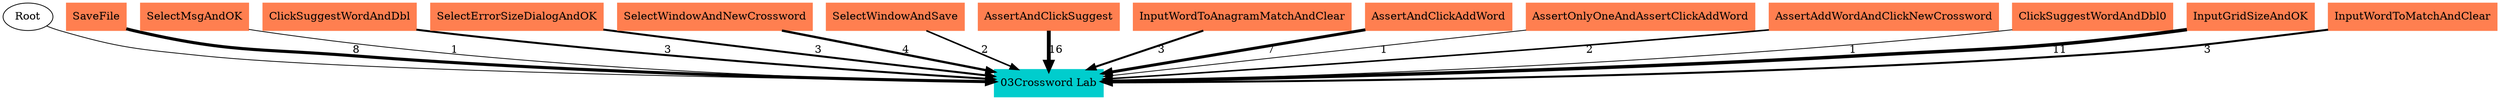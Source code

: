 // TS <-> UK
digraph {
	Root
	SaveFile [color=coral shape=box style=filled]
	SelectMsgAndOK [color=coral shape=box style=filled]
	ClickSuggestWordAndDbl [color=coral shape=box style=filled]
	SelectErrorSizeDialogAndOK [color=coral shape=box style=filled]
	SelectWindowAndNewCrossword [color=coral shape=box style=filled]
	SelectWindowAndSave [color=coral shape=box style=filled]
	AssertAndClickSuggest [color=coral shape=box style=filled]
	InputWordToAnagramMatchAndClear [color=coral shape=box style=filled]
	AssertAndClickAddWord [color=coral shape=box style=filled]
	AssertOnlyOneAndAssertClickAddWord [color=coral shape=box style=filled]
	AssertAddWordAndClickNewCrossword [color=coral shape=box style=filled]
	ClickSuggestWordAndDbl0 [color=coral shape=box style=filled]
	InputGridSizeAndOK [color=coral shape=box style=filled]
	InputWordToMatchAndClear [color=coral shape=box style=filled]
	"03Crossword Lab" [color=cyan3 shape=box style=filled]
		Root -> "03Crossword Lab"
		AssertOnlyOneAndAssertClickAddWord -> "03Crossword Lab" [label=1 penwidth=1.0]
		SelectWindowAndNewCrossword -> "03Crossword Lab" [label=4 penwidth=3.0]
		InputWordToMatchAndClear -> "03Crossword Lab" [label=3 penwidth=2.58496250072]
		SelectErrorSizeDialogAndOK -> "03Crossword Lab" [label=3 penwidth=2.58496250072]
		SaveFile -> "03Crossword Lab" [label=8 penwidth=4.0]
		InputGridSizeAndOK -> "03Crossword Lab" [label=11 penwidth=4.45943161864]
		ClickSuggestWordAndDbl -> "03Crossword Lab" [label=3 penwidth=2.58496250072]
		AssertAddWordAndClickNewCrossword -> "03Crossword Lab" [label=2 penwidth=2.0]
		InputWordToAnagramMatchAndClear -> "03Crossword Lab" [label=3 penwidth=2.58496250072]
		SelectMsgAndOK -> "03Crossword Lab" [label=1 penwidth=1.0]
		SelectWindowAndSave -> "03Crossword Lab" [label=2 penwidth=2.0]
		ClickSuggestWordAndDbl0 -> "03Crossword Lab" [label=1 penwidth=1.0]
		AssertAndClickAddWord -> "03Crossword Lab" [label=7 penwidth=3.80735492206]
		AssertAndClickSuggest -> "03Crossword Lab" [label=16 penwidth=5.0]
}